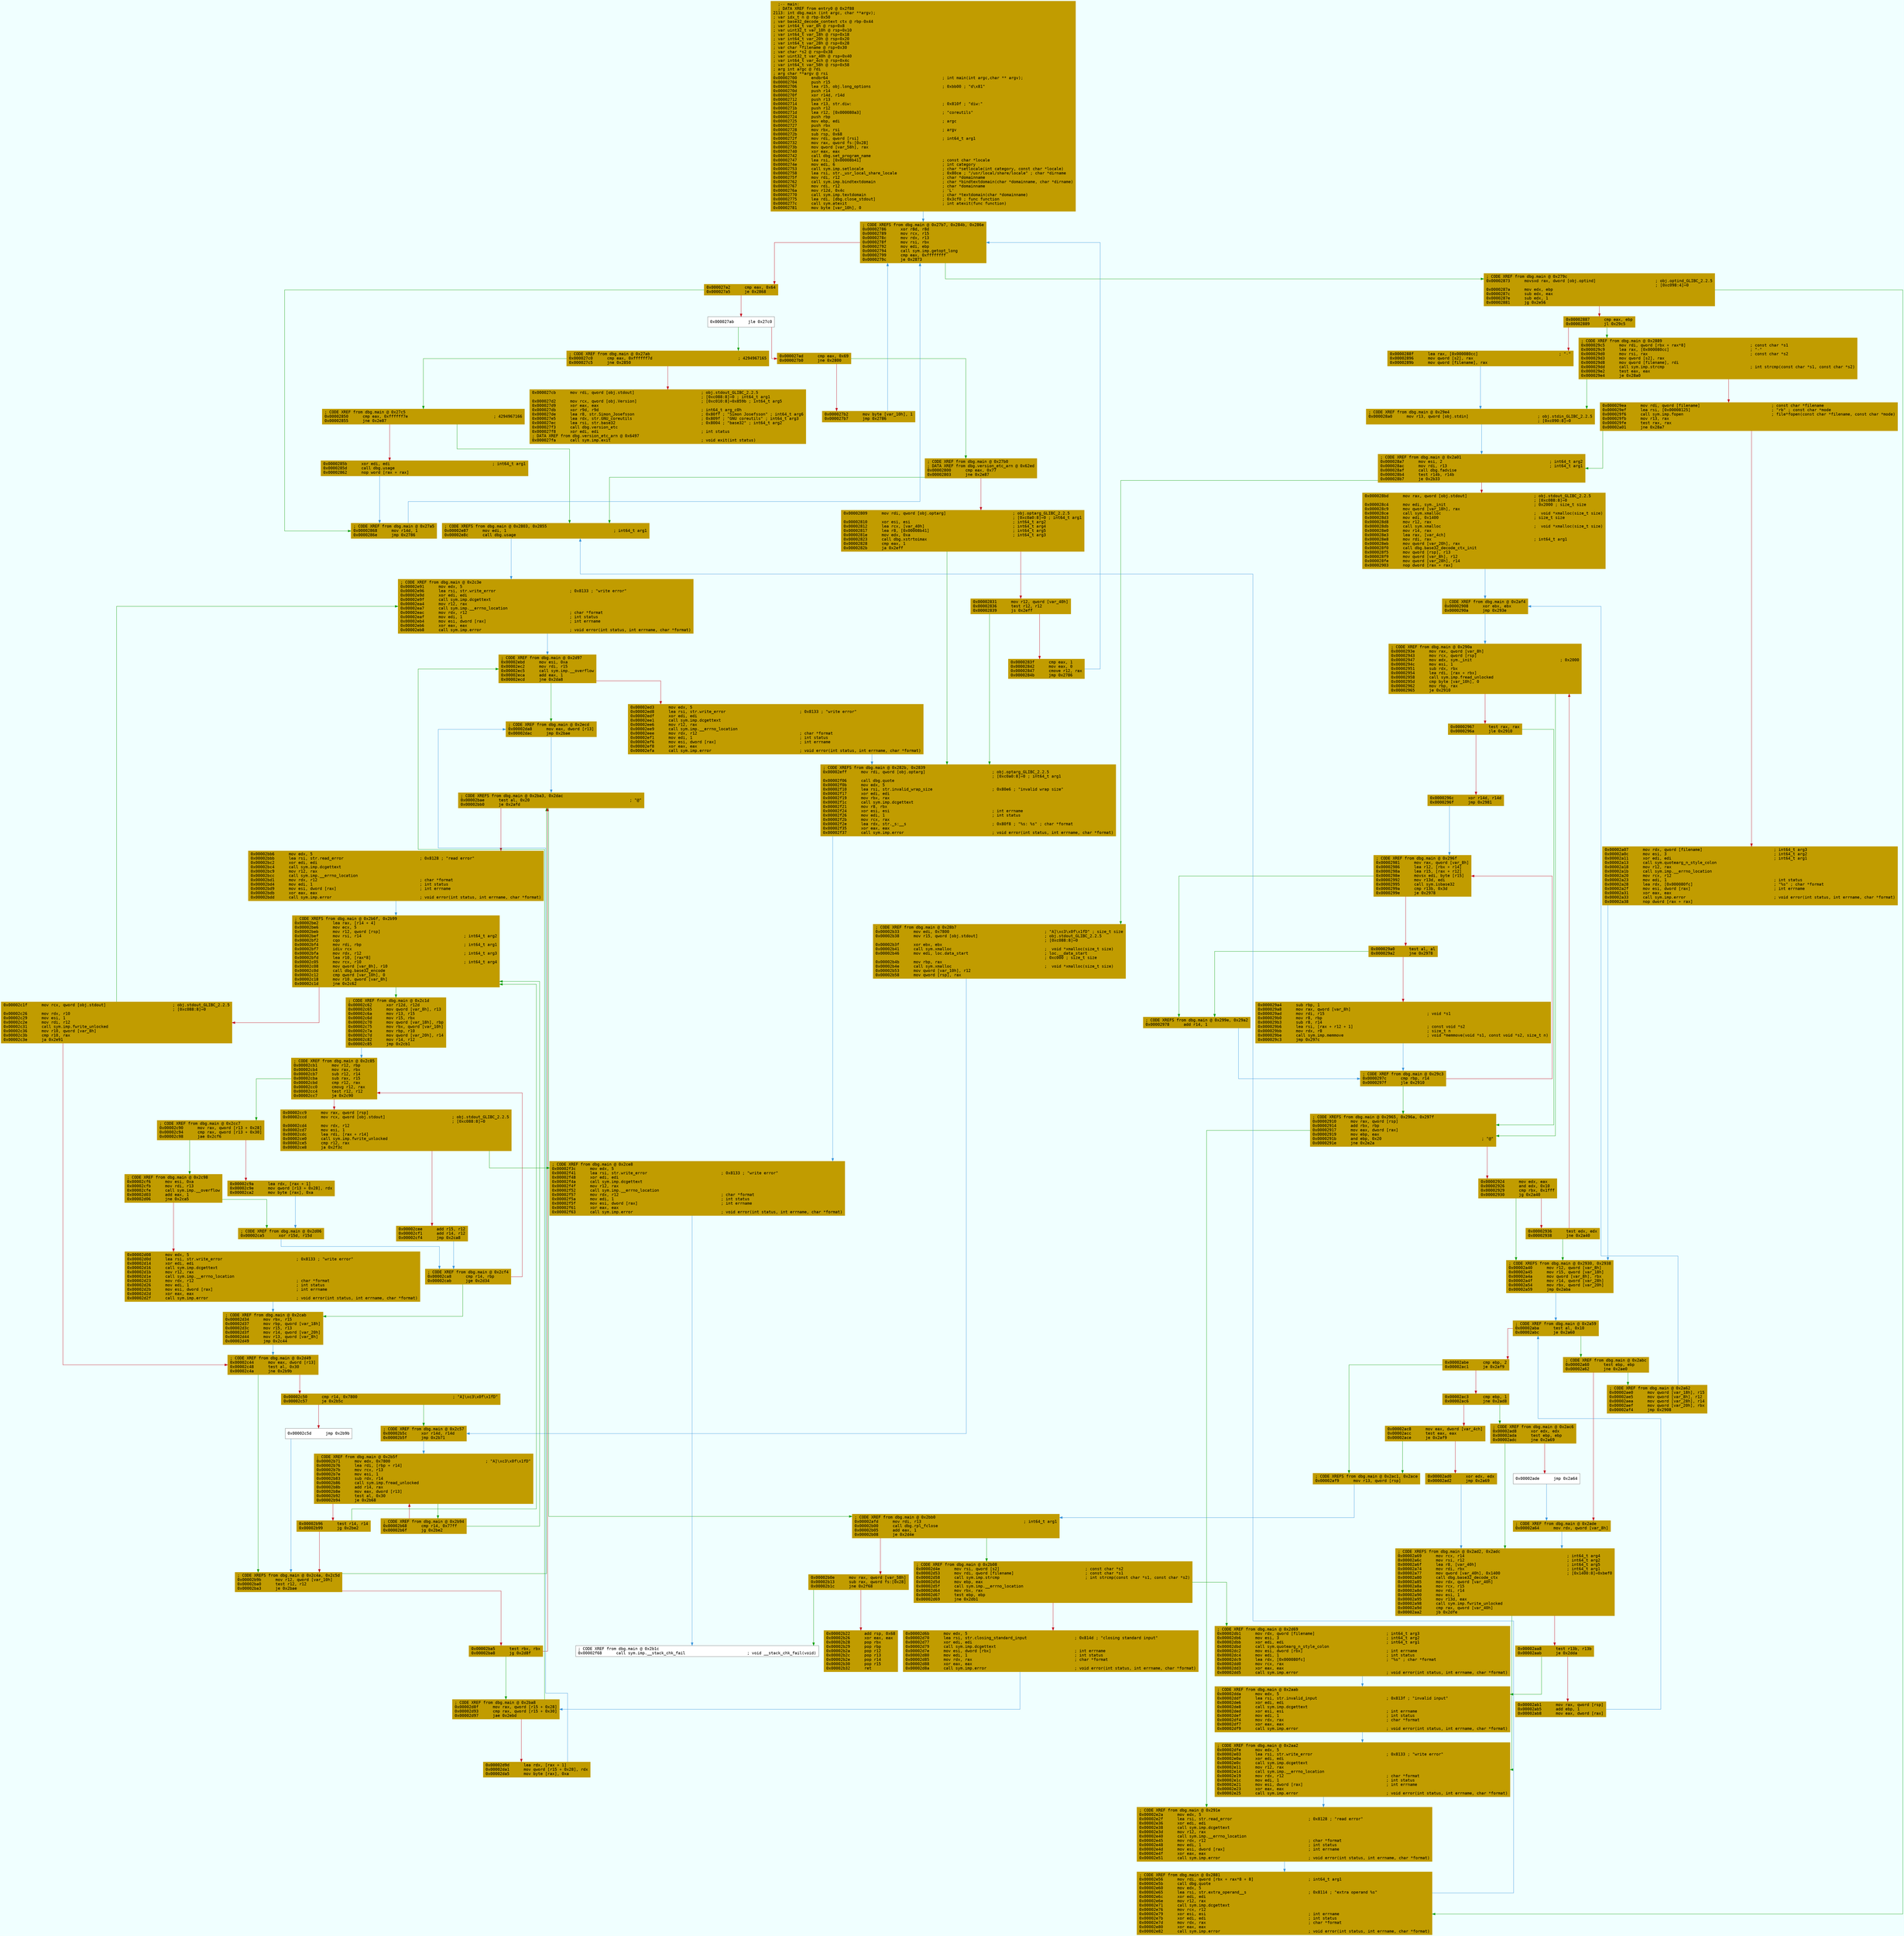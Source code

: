 digraph code {
	graph [bgcolor=azure fontsize=8 fontname="Courier" splines="ortho"];
	node [fillcolor=gray style=filled shape=box];
	edge [arrowhead="normal"];
	"0x00002700" [URL="dbg.main/0x00002700", fillcolor="#c19c00",color="#c19c00", fontname="Courier",label="  ;-- main:\l  ; DATA XREF from entry0 @ 0x2f88\l2113: int dbg.main (int argc, char **argv);\l; var idx_t n @ rbp-0x50\l; var base32_decode_context ctx @ rbp-0x44\l; var int64_t var_8h @ rsp+0x8\l; var uint32_t var_10h @ rsp+0x10\l; var int64_t var_18h @ rsp+0x18\l; var int64_t var_20h @ rsp+0x20\l; var int64_t var_28h @ rsp+0x28\l; var char *filename @ rsp+0x30\l; var char *s2 @ rsp+0x38\l; var uint32_t var_40h @ rsp+0x40\l; var int64_t var_4ch @ rsp+0x4c\l; var int64_t var_58h @ rsp+0x58\l; arg int argc @ rdi\l; arg char **argv @ rsi\l0x00002700      endbr64                                                ; int main(int argc,char ** argv);\l0x00002704      push r15\l0x00002706      lea r15, obj.long_options                              ; 0xbb00 ; \"d\\x81\"\l0x0000270d      push r14\l0x0000270f      xor r14d, r14d\l0x00002712      push r13\l0x00002714      lea r13, str.diw:                                      ; 0x810f ; \"diw:\"\l0x0000271b      push r12\l0x0000271d      lea r12, [0x000080a3]                                  ; \"coreutils\"\l0x00002724      push rbp\l0x00002725      mov ebp, edi                                           ; argc\l0x00002727      push rbx\l0x00002728      mov rbx, rsi                                           ; argv\l0x0000272b      sub rsp, 0x68\l0x0000272f      mov rdi, qword [rsi]                                   ; int64_t arg1\l0x00002732      mov rax, qword fs:[0x28]\l0x0000273b      mov qword [var_58h], rax\l0x00002740      xor eax, eax\l0x00002742      call dbg.set_program_name\l0x00002747      lea rsi, [0x00008b41]                                  ; const char *locale\l0x0000274e      mov edi, 6                                             ; int category\l0x00002753      call sym.imp.setlocale                                 ; char *setlocale(int category, const char *locale)\l0x00002758      lea rsi, str._usr_local_share_locale                   ; 0x80ce ; \"/usr/local/share/locale\" ; char *dirname\l0x0000275f      mov rdi, r12                                           ; char *domainname\l0x00002762      call sym.imp.bindtextdomain                            ; char *bindtextdomain(char *domainname, char *dirname)\l0x00002767      mov rdi, r12                                           ; char *domainname\l0x0000276a      mov r12d, 0x4c                                         ; 'L'\l0x00002770      call sym.imp.textdomain                                ; char *textdomain(char *domainname)\l0x00002775      lea rdi, [dbg.close_stdout]                            ; 0x3cf0 ; func function\l0x0000277c      call sym.atexit                                        ; int atexit(func function)\l0x00002781      mov byte [var_10h], 0\l"]
	"0x00002786" [URL="dbg.main/0x00002786", fillcolor="#c19c00",color="#c19c00", fontname="Courier",label="; CODE XREFS from dbg.main @ 0x27b7, 0x284b, 0x286e\l0x00002786      xor r8d, r8d\l0x00002789      mov rcx, r15\l0x0000278c      mov rdx, r13\l0x0000278f      mov rsi, rbx\l0x00002792      mov edi, ebp\l0x00002794      call sym.imp.getopt_long\l0x00002799      cmp eax, 0xffffffff\l0x0000279c      je 0x2873\l"]
	"0x000027a2" [URL="dbg.main/0x000027a2", fillcolor="#c19c00",color="#c19c00", fontname="Courier",label="0x000027a2      cmp eax, 0x64\l0x000027a5      je 0x2868\l"]
	"0x000027ab" [URL="dbg.main/0x000027ab", fillcolor="white",color="#767676", fontname="Courier",label="0x000027ab      jle 0x27c0\l"]
	"0x000027ad" [URL="dbg.main/0x000027ad", fillcolor="#c19c00",color="#c19c00", fontname="Courier",label="0x000027ad      cmp eax, 0x69\l0x000027b0      jne 0x2800\l"]
	"0x000027b2" [URL="dbg.main/0x000027b2", fillcolor="#c19c00",color="#c19c00", fontname="Courier",label="0x000027b2      mov byte [var_10h], 1\l0x000027b7      jmp 0x2786\l"]
	"0x000027c0" [URL="dbg.main/0x000027c0", fillcolor="#c19c00",color="#c19c00", fontname="Courier",label="; CODE XREF from dbg.main @ 0x27ab\l0x000027c0      cmp eax, 0xffffff7d                                    ; 4294967165\l0x000027c5      jne 0x2850\l"]
	"0x000027cb" [URL="dbg.main/0x000027cb", fillcolor="#c19c00",color="#c19c00", fontname="Courier",label="0x000027cb      mov rdi, qword [obj.stdout]                            ; obj.stdout_GLIBC_2.2.5\l                                                                       ; [0xc088:8]=0 ; int64_t arg1\l0x000027d2      mov rcx, qword [obj.Version]                           ; [0xc010:8]=0x859b ; int64_t arg5\l0x000027d9      xor eax, eax\l0x000027db      xor r9d, r9d                                           ; int64_t arg_c0h\l0x000027de      lea r8, str.Simon_Josefsson                            ; 0x80ff ; \"Simon Josefsson\" ; int64_t arg6\l0x000027e5      lea rdx, str.GNU_coreutils                             ; 0x809f ; \"GNU coreutils\" ; int64_t arg3\l0x000027ec      lea rsi, str.base32                                    ; 0x8004 ; \"base32\" ; int64_t arg2\l0x000027f3      call dbg.version_etc\l0x000027f8      xor edi, edi                                           ; int status\l; DATA XREF from dbg.version_etc_arn @ 0x6497\l0x000027fa      call sym.imp.exit                                      ; void exit(int status)\l"]
	"0x00002800" [URL="dbg.main/0x00002800", fillcolor="#c19c00",color="#c19c00", fontname="Courier",label="; CODE XREF from dbg.main @ 0x27b0\l; DATA XREF from dbg.version_etc_arn @ 0x62ed\l0x00002800      cmp eax, 0x77\l0x00002803      jne 0x2e87\l"]
	"0x00002809" [URL="dbg.main/0x00002809", fillcolor="#c19c00",color="#c19c00", fontname="Courier",label="0x00002809      mov rdi, qword [obj.optarg]                            ; obj.optarg_GLIBC_2.2.5\l                                                                       ; [0xc0a0:8]=0 ; int64_t arg1\l0x00002810      xor esi, esi                                           ; int64_t arg2\l0x00002812      lea rcx, [var_40h]                                     ; int64_t arg4\l0x00002817      lea r8, [0x00008b41]                                   ; int64_t arg5\l0x0000281e      mov edx, 0xa                                           ; int64_t arg3\l0x00002823      call dbg.xstrtoimax\l0x00002828      cmp eax, 1\l0x0000282b      ja 0x2eff\l"]
	"0x00002831" [URL="dbg.main/0x00002831", fillcolor="#c19c00",color="#c19c00", fontname="Courier",label="0x00002831      mov r12, qword [var_40h]\l0x00002836      test r12, r12\l0x00002839      js 0x2eff\l"]
	"0x0000283f" [URL="dbg.main/0x0000283f", fillcolor="#c19c00",color="#c19c00", fontname="Courier",label="0x0000283f      cmp eax, 1\l0x00002842      mov eax, 0\l0x00002847      cmove r12, rax\l0x0000284b      jmp 0x2786\l"]
	"0x00002850" [URL="dbg.main/0x00002850", fillcolor="#c19c00",color="#c19c00", fontname="Courier",label="; CODE XREF from dbg.main @ 0x27c5\l0x00002850      cmp eax, 0xffffff7e                                    ; 4294967166\l0x00002855      jne 0x2e87\l"]
	"0x0000285b" [URL="dbg.main/0x0000285b", fillcolor="#c19c00",color="#c19c00", fontname="Courier",label="0x0000285b      xor edi, edi                                           ; int64_t arg1\l0x0000285d      call dbg.usage\l0x00002862      nop word [rax + rax]\l"]
	"0x00002868" [URL="dbg.main/0x00002868", fillcolor="#c19c00",color="#c19c00", fontname="Courier",label="; CODE XREF from dbg.main @ 0x27a5\l0x00002868      mov r14d, 1\l0x0000286e      jmp 0x2786\l"]
	"0x00002873" [URL="dbg.main/0x00002873", fillcolor="#c19c00",color="#c19c00", fontname="Courier",label="; CODE XREF from dbg.main @ 0x279c\l0x00002873      movsxd rax, dword [obj.optind]                         ; obj.optind_GLIBC_2.2.5\l                                                                       ; [0xc098:4]=0\l0x0000287a      mov edx, ebp\l0x0000287c      sub edx, eax\l0x0000287e      sub edx, 1\l0x00002881      jg 0x2e56\l"]
	"0x00002887" [URL="dbg.main/0x00002887", fillcolor="#c19c00",color="#c19c00", fontname="Courier",label="0x00002887      cmp eax, ebp\l0x00002889      jl 0x29c5\l"]
	"0x0000288f" [URL="dbg.main/0x0000288f", fillcolor="#c19c00",color="#c19c00", fontname="Courier",label="0x0000288f      lea rax, [0x000080cc]                                  ; \"-\"\l0x00002896      mov qword [s2], rax\l0x0000289b      mov qword [filename], rax\l"]
	"0x000028a0" [URL="dbg.main/0x000028a0", fillcolor="#c19c00",color="#c19c00", fontname="Courier",label="; CODE XREF from dbg.main @ 0x29e4\l0x000028a0      mov r13, qword [obj.stdin]                             ; obj.stdin_GLIBC_2.2.5\l                                                                       ; [0xc090:8]=0\l"]
	"0x000028a7" [URL="dbg.main/0x000028a7", fillcolor="#c19c00",color="#c19c00", fontname="Courier",label="; CODE XREF from dbg.main @ 0x2a01\l0x000028a7      mov esi, 2                                             ; int64_t arg2\l0x000028ac      mov rdi, r13                                           ; int64_t arg1\l0x000028af      call dbg.fadvise\l0x000028b4      test r14b, r14b\l0x000028b7      je 0x2b33\l"]
	"0x000028bd" [URL="dbg.main/0x000028bd", fillcolor="#c19c00",color="#c19c00", fontname="Courier",label="0x000028bd      mov rax, qword [obj.stdout]                            ; obj.stdout_GLIBC_2.2.5\l                                                                       ; [0xc088:8]=0\l0x000028c4      mov edi, sym._init                                     ; 0x2000 ; size_t size\l0x000028c9      mov qword [var_18h], rax\l0x000028ce      call sym.xmalloc                                       ;  void *xmalloc(size_t size)\l0x000028d3      mov edi, 0x1400                                        ; size_t size\l0x000028d8      mov r12, rax\l0x000028db      call sym.xmalloc                                       ;  void *xmalloc(size_t size)\l0x000028e0      mov r14, rax\l0x000028e3      lea rax, [var_4ch]\l0x000028e8      mov rdi, rax                                           ; int64_t arg1\l0x000028eb      mov qword [var_20h], rax\l0x000028f0      call dbg.base32_decode_ctx_init\l0x000028f5      mov qword [rsp], r13\l0x000028f9      mov qword [var_8h], r12\l0x000028fe      mov qword [var_28h], r14\l0x00002903      nop dword [rax + rax]\l"]
	"0x00002908" [URL="dbg.main/0x00002908", fillcolor="#c19c00",color="#c19c00", fontname="Courier",label="; CODE XREF from dbg.main @ 0x2af4\l0x00002908      xor ebx, ebx\l0x0000290a      jmp 0x293e\l"]
	"0x00002910" [URL="dbg.main/0x00002910", fillcolor="#c19c00",color="#c19c00", fontname="Courier",label="; CODE XREFS from dbg.main @ 0x2965, 0x296a, 0x297f\l0x00002910      mov rax, qword [rsp]\l0x00002914      add rbx, rbp\l0x00002917      mov eax, dword [rax]\l0x00002919      mov ebp, eax\l0x0000291b      and ebp, 0x20                                          ; \"@\"\l0x0000291e      jne 0x2e2a\l"]
	"0x00002924" [URL="dbg.main/0x00002924", fillcolor="#c19c00",color="#c19c00", fontname="Courier",label="0x00002924      mov edx, eax\l0x00002926      and edx, 0x10\l0x00002929      cmp rbx, 0x1fff\l0x00002930      jg 0x2a40\l"]
	"0x00002936" [URL="dbg.main/0x00002936", fillcolor="#c19c00",color="#c19c00", fontname="Courier",label="0x00002936      test edx, edx\l0x00002938      jne 0x2a40\l"]
	"0x0000293e" [URL="dbg.main/0x0000293e", fillcolor="#c19c00",color="#c19c00", fontname="Courier",label="; CODE XREF from dbg.main @ 0x290a\l0x0000293e      mov rax, qword [var_8h]\l0x00002943      mov rcx, qword [rsp]\l0x00002947      mov edx, sym._init                                     ; 0x2000\l0x0000294c      mov esi, 1\l0x00002951      sub rdx, rbx\l0x00002954      lea rdi, [rax + rbx]\l0x00002958      call sym.imp.fread_unlocked\l0x0000295d      cmp byte [var_10h], 0\l0x00002962      mov rbp, rax\l0x00002965      je 0x2910\l"]
	"0x00002967" [URL="dbg.main/0x00002967", fillcolor="#c19c00",color="#c19c00", fontname="Courier",label="0x00002967      test rax, rax\l0x0000296a      jle 0x2910\l"]
	"0x0000296c" [URL="dbg.main/0x0000296c", fillcolor="#c19c00",color="#c19c00", fontname="Courier",label="0x0000296c      xor r14d, r14d\l0x0000296f      jmp 0x2981\l"]
	"0x00002978" [URL="dbg.main/0x00002978", fillcolor="#c19c00",color="#c19c00", fontname="Courier",label="; CODE XREFS from dbg.main @ 0x299e, 0x29a2\l0x00002978      add r14, 1\l"]
	"0x0000297c" [URL="dbg.main/0x0000297c", fillcolor="#c19c00",color="#c19c00", fontname="Courier",label="; CODE XREF from dbg.main @ 0x29c3\l0x0000297c      cmp rbp, r14\l0x0000297f      jle 0x2910\l"]
	"0x00002981" [URL="dbg.main/0x00002981", fillcolor="#c19c00",color="#c19c00", fontname="Courier",label="; CODE XREF from dbg.main @ 0x296f\l0x00002981      mov rax, qword [var_8h]\l0x00002986      lea r12, [rbx + r14]\l0x0000298a      lea r15, [rax + r12]\l0x0000298e      movsx edi, byte [r15]\l0x00002992      mov r13d, edi\l0x00002995      call sym.isbase32\l0x0000299a      cmp r13b, 0x3d\l0x0000299e      je 0x2978\l"]
	"0x000029a0" [URL="dbg.main/0x000029a0", fillcolor="#c19c00",color="#c19c00", fontname="Courier",label="0x000029a0      test al, al\l0x000029a2      jne 0x2978\l"]
	"0x000029a4" [URL="dbg.main/0x000029a4", fillcolor="#c19c00",color="#c19c00", fontname="Courier",label="0x000029a4      sub rbp, 1\l0x000029a8      mov rax, qword [var_8h]\l0x000029ad      mov rdi, r15                                           ; void *s1\l0x000029b0      mov r8, rbp\l0x000029b3      sub r8, r14\l0x000029b6      lea rsi, [rax + r12 + 1]                               ; const void *s2\l0x000029bb      mov rdx, r8                                            ; size_t n\l0x000029be      call sym.imp.memmove                                   ; void *memmove(void *s1, const void *s2, size_t n)\l0x000029c3      jmp 0x297c\l"]
	"0x000029c5" [URL="dbg.main/0x000029c5", fillcolor="#c19c00",color="#c19c00", fontname="Courier",label="; CODE XREF from dbg.main @ 0x2889\l0x000029c5      mov rdi, qword [rbx + rax*8]                           ; const char *s1\l0x000029c9      lea rax, [0x000080cc]                                  ; \"-\"\l0x000029d0      mov rsi, rax                                           ; const char *s2\l0x000029d3      mov qword [s2], rax\l0x000029d8      mov qword [filename], rdi\l0x000029dd      call sym.imp.strcmp                                    ; int strcmp(const char *s1, const char *s2)\l0x000029e2      test eax, eax\l0x000029e4      je 0x28a0\l"]
	"0x000029ea" [URL="dbg.main/0x000029ea", fillcolor="#c19c00",color="#c19c00", fontname="Courier",label="0x000029ea      mov rdi, qword [filename]                              ; const char *filename\l0x000029ef      lea rsi, [0x00008125]                                  ; \"rb\" ; const char *mode\l0x000029f6      call sym.imp.fopen                                     ; file*fopen(const char *filename, const char *mode)\l0x000029fb      mov r13, rax\l0x000029fe      test rax, rax\l0x00002a01      jne 0x28a7\l"]
	"0x00002a07" [URL="dbg.main/0x00002a07", fillcolor="#c19c00",color="#c19c00", fontname="Courier",label="0x00002a07      mov rdx, qword [filename]                              ; int64_t arg3\l0x00002a0c      mov esi, 3                                             ; int64_t arg2\l0x00002a11      xor edi, edi                                           ; int64_t arg1\l0x00002a13      call sym.quotearg_n_style_colon\l0x00002a18      mov r12, rax\l0x00002a1b      call sym.imp.__errno_location\l0x00002a20      mov rcx, r12\l0x00002a23      mov edi, 1                                             ; int status\l0x00002a28      lea rdx, [0x000080fc]                                  ; \"%s\" ; char *format\l0x00002a2f      mov esi, dword [rax]                                   ; int errname\l0x00002a31      xor eax, eax\l0x00002a33      call sym.imp.error                                     ; void error(int status, int errname, char *format)\l0x00002a38      nop dword [rax + rax]\l"]
	"0x00002a40" [URL="dbg.main/0x00002a40", fillcolor="#c19c00",color="#c19c00", fontname="Courier",label="; CODE XREFS from dbg.main @ 0x2930, 0x2938\l0x00002a40      mov r12, qword [var_8h]\l0x00002a45      mov r15, qword [var_18h]\l0x00002a4a      mov qword [var_8h], rbx\l0x00002a4f      mov r14, qword [var_28h]\l0x00002a54      mov rbx, qword [var_20h]\l0x00002a59      jmp 0x2aba\l"]
	"0x00002a60" [URL="dbg.main/0x00002a60", fillcolor="#c19c00",color="#c19c00", fontname="Courier",label="; CODE XREF from dbg.main @ 0x2abc\l0x00002a60      test ebp, ebp\l0x00002a62      jne 0x2ae0\l"]
	"0x00002a64" [URL="dbg.main/0x00002a64", fillcolor="#c19c00",color="#c19c00", fontname="Courier",label="; CODE XREF from dbg.main @ 0x2ade\l0x00002a64      mov rdx, qword [var_8h]\l"]
	"0x00002a69" [URL="dbg.main/0x00002a69", fillcolor="#c19c00",color="#c19c00", fontname="Courier",label="; CODE XREFS from dbg.main @ 0x2ad2, 0x2adc\l0x00002a69      mov rcx, r14                                           ; int64_t arg4\l0x00002a6c      mov rsi, r12                                           ; int64_t arg2\l0x00002a6f      lea r8, [var_40h]                                      ; int64_t arg5\l0x00002a74      mov rdi, rbx                                           ; int64_t arg1\l0x00002a77      mov qword [var_40h], 0x1400                            ; [0x1400:8]=0xbef0\l0x00002a80      call dbg.base32_decode_ctx\l0x00002a85      mov rdx, qword [var_40h]\l0x00002a8a      mov rcx, r15\l0x00002a8d      mov rdi, r14\l0x00002a90      mov esi, 1\l0x00002a95      mov r13d, eax\l0x00002a98      call sym.imp.fwrite_unlocked\l0x00002a9d      cmp rax, qword [var_40h]\l0x00002aa2      jb 0x2dfe\l"]
	"0x00002aa8" [URL="dbg.main/0x00002aa8", fillcolor="#c19c00",color="#c19c00", fontname="Courier",label="0x00002aa8      test r13b, r13b\l0x00002aab      je 0x2dda\l"]
	"0x00002ab1" [URL="dbg.main/0x00002ab1", fillcolor="#c19c00",color="#c19c00", fontname="Courier",label="0x00002ab1      mov rax, qword [rsp]\l0x00002ab5      add ebp, 1\l0x00002ab8      mov eax, dword [rax]\l"]
	"0x00002aba" [URL="dbg.main/0x00002aba", fillcolor="#c19c00",color="#c19c00", fontname="Courier",label="; CODE XREF from dbg.main @ 0x2a59\l0x00002aba      test al, 0x10\l0x00002abc      je 0x2a60\l"]
	"0x00002abe" [URL="dbg.main/0x00002abe", fillcolor="#c19c00",color="#c19c00", fontname="Courier",label="0x00002abe      cmp ebp, 2\l0x00002ac1      je 0x2af9\l"]
	"0x00002ac3" [URL="dbg.main/0x00002ac3", fillcolor="#c19c00",color="#c19c00", fontname="Courier",label="0x00002ac3      cmp ebp, 1\l0x00002ac6      jne 0x2ad8\l"]
	"0x00002ac8" [URL="dbg.main/0x00002ac8", fillcolor="#c19c00",color="#c19c00", fontname="Courier",label="0x00002ac8      mov eax, dword [var_4ch]\l0x00002acc      test eax, eax\l0x00002ace      je 0x2af9\l"]
	"0x00002ad0" [URL="dbg.main/0x00002ad0", fillcolor="#c19c00",color="#c19c00", fontname="Courier",label="0x00002ad0      xor edx, edx\l0x00002ad2      jmp 0x2a69\l"]
	"0x00002ad8" [URL="dbg.main/0x00002ad8", fillcolor="#c19c00",color="#c19c00", fontname="Courier",label="; CODE XREF from dbg.main @ 0x2ac6\l0x00002ad8      xor edx, edx\l0x00002ada      test ebp, ebp\l0x00002adc      jne 0x2a69\l"]
	"0x00002ade" [URL="dbg.main/0x00002ade", fillcolor="white",color="#767676", fontname="Courier",label="0x00002ade      jmp 0x2a64\l"]
	"0x00002ae0" [URL="dbg.main/0x00002ae0", fillcolor="#c19c00",color="#c19c00", fontname="Courier",label="; CODE XREF from dbg.main @ 0x2a62\l0x00002ae0      mov qword [var_18h], r15\l0x00002ae5      mov qword [var_8h], r12\l0x00002aea      mov qword [var_28h], r14\l0x00002aef      mov qword [var_20h], rbx\l0x00002af4      jmp 0x2908\l"]
	"0x00002af9" [URL="dbg.main/0x00002af9", fillcolor="#c19c00",color="#c19c00", fontname="Courier",label="; CODE XREFS from dbg.main @ 0x2ac1, 0x2ace\l0x00002af9      mov r13, qword [rsp]\l"]
	"0x00002afd" [URL="dbg.main/0x00002afd", fillcolor="#c19c00",color="#c19c00", fontname="Courier",label="; CODE XREF from dbg.main @ 0x2bb0\l0x00002afd      mov rdi, r13                                           ; int64_t arg1\l0x00002b00      call dbg.rpl_fclose\l0x00002b05      add eax, 1\l0x00002b08      je 0x2d4e\l"]
	"0x00002b0e" [URL="dbg.main/0x00002b0e", fillcolor="#c19c00",color="#c19c00", fontname="Courier",label="0x00002b0e      mov rax, qword [var_58h]\l0x00002b13      sub rax, qword fs:[0x28]\l0x00002b1c      jne 0x2f68\l"]
	"0x00002b22" [URL="dbg.main/0x00002b22", fillcolor="#c19c00",color="#c19c00", fontname="Courier",label="0x00002b22      add rsp, 0x68\l0x00002b26      xor eax, eax\l0x00002b28      pop rbx\l0x00002b29      pop rbp\l0x00002b2a      pop r12\l0x00002b2c      pop r13\l0x00002b2e      pop r14\l0x00002b30      pop r15\l0x00002b32      ret\l"]
	"0x00002b33" [URL="dbg.main/0x00002b33", fillcolor="#c19c00",color="#c19c00", fontname="Courier",label="; CODE XREF from dbg.main @ 0x28b7\l0x00002b33      mov edi, 0x7800                                        ; \"A]\\xc3\\x0f\\x1fD\" ; size_t size\l0x00002b38      mov r15, qword [obj.stdout]                            ; obj.stdout_GLIBC_2.2.5\l                                                                       ; [0xc088:8]=0\l0x00002b3f      xor ebx, ebx\l0x00002b41      call sym.xmalloc                                       ;  void *xmalloc(size_t size)\l0x00002b46      mov edi, loc.data_start                                ; loc.__data_start\l                                                                       ; 0xc000 ; size_t size\l0x00002b4b      mov rbp, rax\l0x00002b4e      call sym.xmalloc                                       ;  void *xmalloc(size_t size)\l0x00002b53      mov qword [var_10h], r12\l0x00002b58      mov qword [rsp], rax\l"]
	"0x00002b5c" [URL="dbg.main/0x00002b5c", fillcolor="#c19c00",color="#c19c00", fontname="Courier",label="; CODE XREF from dbg.main @ 0x2c57\l0x00002b5c      xor r14d, r14d\l0x00002b5f      jmp 0x2b71\l"]
	"0x00002b68" [URL="dbg.main/0x00002b68", fillcolor="#c19c00",color="#c19c00", fontname="Courier",label="; CODE XREF from dbg.main @ 0x2b94\l0x00002b68      cmp r14, 0x77ff\l0x00002b6f      jg 0x2be2\l"]
	"0x00002b71" [URL="dbg.main/0x00002b71", fillcolor="#c19c00",color="#c19c00", fontname="Courier",label="; CODE XREF from dbg.main @ 0x2b5f\l0x00002b71      mov edx, 0x7800                                        ; \"A]\\xc3\\x0f\\x1fD\"\l0x00002b76      lea rdi, [rbp + r14]\l0x00002b7b      mov rcx, r13\l0x00002b7e      mov esi, 1\l0x00002b83      sub rdx, r14\l0x00002b86      call sym.imp.fread_unlocked\l0x00002b8b      add r14, rax\l0x00002b8e      mov eax, dword [r13]\l0x00002b92      test al, 0x30\l0x00002b94      je 0x2b68\l"]
	"0x00002b96" [URL="dbg.main/0x00002b96", fillcolor="#c19c00",color="#c19c00", fontname="Courier",label="0x00002b96      test r14, r14\l0x00002b99      jg 0x2be2\l"]
	"0x00002b9b" [URL="dbg.main/0x00002b9b", fillcolor="#c19c00",color="#c19c00", fontname="Courier",label="; CODE XREFS from dbg.main @ 0x2c4a, 0x2c5d\l0x00002b9b      mov r12, qword [var_10h]\l0x00002ba0      test r12, r12\l0x00002ba3      je 0x2bae\l"]
	"0x00002ba5" [URL="dbg.main/0x00002ba5", fillcolor="#c19c00",color="#c19c00", fontname="Courier",label="0x00002ba5      test rbx, rbx\l0x00002ba8      jg 0x2d8f\l"]
	"0x00002bae" [URL="dbg.main/0x00002bae", fillcolor="#c19c00",color="#c19c00", fontname="Courier",label="; CODE XREFS from dbg.main @ 0x2ba3, 0x2dac\l0x00002bae      test al, 0x20                                          ; \"@\"\l0x00002bb0      je 0x2afd\l"]
	"0x00002bb6" [URL="dbg.main/0x00002bb6", fillcolor="#c19c00",color="#c19c00", fontname="Courier",label="0x00002bb6      mov edx, 5\l0x00002bbb      lea rsi, str.read_error                                ; 0x8128 ; \"read error\"\l0x00002bc2      xor edi, edi\l0x00002bc4      call sym.imp.dcgettext\l0x00002bc9      mov r12, rax\l0x00002bcc      call sym.imp.__errno_location\l0x00002bd1      mov rdx, r12                                           ; char *format\l0x00002bd4      mov edi, 1                                             ; int status\l0x00002bd9      mov esi, dword [rax]                                   ; int errname\l0x00002bdb      xor eax, eax\l0x00002bdd      call sym.imp.error                                     ; void error(int status, int errname, char *format)\l"]
	"0x00002be2" [URL="dbg.main/0x00002be2", fillcolor="#c19c00",color="#c19c00", fontname="Courier",label="; CODE XREFS from dbg.main @ 0x2b6f, 0x2b99\l0x00002be2      lea rax, [r14 + 4]\l0x00002be6      mov ecx, 5\l0x00002beb      mov r12, qword [rsp]\l0x00002bef      mov rsi, r14                                           ; int64_t arg2\l0x00002bf2      cqo\l0x00002bf4      mov rdi, rbp                                           ; int64_t arg1\l0x00002bf7      idiv rcx\l0x00002bfa      mov rdx, r12                                           ; int64_t arg3\l0x00002bfd      lea r10, [rax*8]\l0x00002c05      mov rcx, r10                                           ; int64_t arg4\l0x00002c08      mov qword [var_8h], r10\l0x00002c0d      call dbg.base32_encode\l0x00002c12      cmp qword [var_10h], 0\l0x00002c18      mov r10, qword [var_8h]\l0x00002c1d      jne 0x2c62\l"]
	"0x00002c1f" [URL="dbg.main/0x00002c1f", fillcolor="#c19c00",color="#c19c00", fontname="Courier",label="0x00002c1f      mov rcx, qword [obj.stdout]                            ; obj.stdout_GLIBC_2.2.5\l                                                                       ; [0xc088:8]=0\l0x00002c26      mov rdx, r10\l0x00002c29      mov esi, 1\l0x00002c2e      mov rdi, r12\l0x00002c31      call sym.imp.fwrite_unlocked\l0x00002c36      mov r10, qword [var_8h]\l0x00002c3b      cmp r10, rax\l0x00002c3e      ja 0x2e91\l"]
	"0x00002c44" [URL="dbg.main/0x00002c44", fillcolor="#c19c00",color="#c19c00", fontname="Courier",label="; CODE XREF from dbg.main @ 0x2d49\l0x00002c44      mov eax, dword [r13]\l0x00002c48      test al, 0x30\l0x00002c4a      jne 0x2b9b\l"]
	"0x00002c50" [URL="dbg.main/0x00002c50", fillcolor="#c19c00",color="#c19c00", fontname="Courier",label="0x00002c50      cmp r14, 0x7800                                        ; \"A]\\xc3\\x0f\\x1fD\"\l0x00002c57      je 0x2b5c\l"]
	"0x00002c5d" [URL="dbg.main/0x00002c5d", fillcolor="white",color="#767676", fontname="Courier",label="0x00002c5d      jmp 0x2b9b\l"]
	"0x00002c62" [URL="dbg.main/0x00002c62", fillcolor="#c19c00",color="#c19c00", fontname="Courier",label="; CODE XREF from dbg.main @ 0x2c1d\l0x00002c62      xor r12d, r12d\l0x00002c65      mov qword [var_8h], r13\l0x00002c6a      mov r13, r15\l0x00002c6d      mov r15, rbx\l0x00002c70      mov qword [var_18h], rbp\l0x00002c75      mov rbx, qword [var_10h]\l0x00002c7a      mov rbp, r10\l0x00002c7d      mov qword [var_20h], r14\l0x00002c82      mov r14, r12\l0x00002c85      jmp 0x2cb1\l"]
	"0x00002c90" [URL="dbg.main/0x00002c90", fillcolor="#c19c00",color="#c19c00", fontname="Courier",label="; CODE XREF from dbg.main @ 0x2cc7\l0x00002c90      mov rax, qword [r13 + 0x28]\l0x00002c94      cmp rax, qword [r13 + 0x30]\l0x00002c98      jae 0x2cf6\l"]
	"0x00002c9a" [URL="dbg.main/0x00002c9a", fillcolor="#c19c00",color="#c19c00", fontname="Courier",label="0x00002c9a      lea rdx, [rax + 1]\l0x00002c9e      mov qword [r13 + 0x28], rdx\l0x00002ca2      mov byte [rax], 0xa\l"]
	"0x00002ca5" [URL="dbg.main/0x00002ca5", fillcolor="#c19c00",color="#c19c00", fontname="Courier",label="; CODE XREF from dbg.main @ 0x2d06\l0x00002ca5      xor r15d, r15d\l"]
	"0x00002ca8" [URL="dbg.main/0x00002ca8", fillcolor="#c19c00",color="#c19c00", fontname="Courier",label="; CODE XREF from dbg.main @ 0x2cf4\l0x00002ca8      cmp r14, rbp\l0x00002cab      jge 0x2d34\l"]
	"0x00002cb1" [URL="dbg.main/0x00002cb1", fillcolor="#c19c00",color="#c19c00", fontname="Courier",label="; CODE XREF from dbg.main @ 0x2c85\l0x00002cb1      mov r12, rbp\l0x00002cb4      mov rax, rbx\l0x00002cb7      sub r12, r14\l0x00002cba      sub rax, r15\l0x00002cbd      cmp r12, rax\l0x00002cc0      cmovg r12, rax\l0x00002cc4      test r12, r12\l0x00002cc7      je 0x2c90\l"]
	"0x00002cc9" [URL="dbg.main/0x00002cc9", fillcolor="#c19c00",color="#c19c00", fontname="Courier",label="0x00002cc9      mov rax, qword [rsp]\l0x00002ccd      mov rcx, qword [obj.stdout]                            ; obj.stdout_GLIBC_2.2.5\l                                                                       ; [0xc088:8]=0\l0x00002cd4      mov rdx, r12\l0x00002cd7      mov esi, 1\l0x00002cdc      lea rdi, [rax + r14]\l0x00002ce0      call sym.imp.fwrite_unlocked\l0x00002ce5      cmp r12, rax\l0x00002ce8      ja 0x2f3c\l"]
	"0x00002cee" [URL="dbg.main/0x00002cee", fillcolor="#c19c00",color="#c19c00", fontname="Courier",label="0x00002cee      add r15, r12\l0x00002cf1      add r14, r12\l0x00002cf4      jmp 0x2ca8\l"]
	"0x00002cf6" [URL="dbg.main/0x00002cf6", fillcolor="#c19c00",color="#c19c00", fontname="Courier",label="; CODE XREF from dbg.main @ 0x2c98\l0x00002cf6      mov esi, 0xa\l0x00002cfb      mov rdi, r13\l0x00002cfe      call sym.imp.__overflow\l0x00002d03      add eax, 1\l0x00002d06      jne 0x2ca5\l"]
	"0x00002d08" [URL="dbg.main/0x00002d08", fillcolor="#c19c00",color="#c19c00", fontname="Courier",label="0x00002d08      mov edx, 5\l0x00002d0d      lea rsi, str.write_error                               ; 0x8133 ; \"write error\"\l0x00002d14      xor edi, edi\l0x00002d16      call sym.imp.dcgettext\l0x00002d1b      mov r12, rax\l0x00002d1e      call sym.imp.__errno_location\l0x00002d23      mov rdx, r12                                           ; char *format\l0x00002d26      mov edi, 1                                             ; int status\l0x00002d2b      mov esi, dword [rax]                                   ; int errname\l0x00002d2d      xor eax, eax\l0x00002d2f      call sym.imp.error                                     ; void error(int status, int errname, char *format)\l"]
	"0x00002d34" [URL="dbg.main/0x00002d34", fillcolor="#c19c00",color="#c19c00", fontname="Courier",label="; CODE XREF from dbg.main @ 0x2cab\l0x00002d34      mov rbx, r15\l0x00002d37      mov rbp, qword [var_18h]\l0x00002d3c      mov r15, r13\l0x00002d3f      mov r14, qword [var_20h]\l0x00002d44      mov r13, qword [var_8h]\l0x00002d49      jmp 0x2c44\l"]
	"0x00002d4e" [URL="dbg.main/0x00002d4e", fillcolor="#c19c00",color="#c19c00", fontname="Courier",label="; CODE XREF from dbg.main @ 0x2b08\l0x00002d4e      mov rsi, qword [s2]                                    ; const char *s2\l0x00002d53      mov rdi, qword [filename]                              ; const char *s1\l0x00002d58      call sym.imp.strcmp                                    ; int strcmp(const char *s1, const char *s2)\l0x00002d5d      mov ebp, eax\l0x00002d5f      call sym.imp.__errno_location\l0x00002d64      mov rbx, rax\l0x00002d67      test ebp, ebp\l0x00002d69      jne 0x2db1\l"]
	"0x00002d6b" [URL="dbg.main/0x00002d6b", fillcolor="#c19c00",color="#c19c00", fontname="Courier",label="0x00002d6b      mov edx, 5\l0x00002d70      lea rsi, str.closing_standard_input                    ; 0x814d ; \"closing standard input\"\l0x00002d77      xor edi, edi\l0x00002d79      call sym.imp.dcgettext\l0x00002d7e      mov esi, dword [rbx]                                   ; int errname\l0x00002d80      mov edi, 1                                             ; int status\l0x00002d85      mov rdx, rax                                           ; char *format\l0x00002d88      xor eax, eax\l0x00002d8a      call sym.imp.error                                     ; void error(int status, int errname, char *format)\l"]
	"0x00002d8f" [URL="dbg.main/0x00002d8f", fillcolor="#c19c00",color="#c19c00", fontname="Courier",label="; CODE XREF from dbg.main @ 0x2ba8\l0x00002d8f      mov rax, qword [r15 + 0x28]\l0x00002d93      cmp rax, qword [r15 + 0x30]\l0x00002d97      jae 0x2ebd\l"]
	"0x00002d9d" [URL="dbg.main/0x00002d9d", fillcolor="#c19c00",color="#c19c00", fontname="Courier",label="0x00002d9d      lea rdx, [rax + 1]\l0x00002da1      mov qword [r15 + 0x28], rdx\l0x00002da5      mov byte [rax], 0xa\l"]
	"0x00002da8" [URL="dbg.main/0x00002da8", fillcolor="#c19c00",color="#c19c00", fontname="Courier",label="; CODE XREF from dbg.main @ 0x2ecd\l0x00002da8      mov eax, dword [r13]\l0x00002dac      jmp 0x2bae\l"]
	"0x00002db1" [URL="dbg.main/0x00002db1", fillcolor="#c19c00",color="#c19c00", fontname="Courier",label="; CODE XREF from dbg.main @ 0x2d69\l0x00002db1      mov rdx, qword [filename]                              ; int64_t arg3\l0x00002db6      mov esi, 3                                             ; int64_t arg2\l0x00002dbb      xor edi, edi                                           ; int64_t arg1\l0x00002dbd      call sym.quotearg_n_style_colon\l0x00002dc2      mov esi, dword [rbx]                                   ; int errname\l0x00002dc4      mov edi, 1                                             ; int status\l0x00002dc9      lea rdx, [0x000080fc]                                  ; \"%s\" ; char *format\l0x00002dd0      mov rcx, rax\l0x00002dd3      xor eax, eax\l0x00002dd5      call sym.imp.error                                     ; void error(int status, int errname, char *format)\l"]
	"0x00002dda" [URL="dbg.main/0x00002dda", fillcolor="#c19c00",color="#c19c00", fontname="Courier",label="; CODE XREF from dbg.main @ 0x2aab\l0x00002dda      mov edx, 5\l0x00002ddf      lea rsi, str.invalid_input                             ; 0x813f ; \"invalid input\"\l0x00002de6      xor edi, edi\l0x00002de8      call sym.imp.dcgettext\l0x00002ded      xor esi, esi                                           ; int errname\l0x00002def      mov edi, 1                                             ; int status\l0x00002df4      mov rdx, rax                                           ; char *format\l0x00002df7      xor eax, eax\l0x00002df9      call sym.imp.error                                     ; void error(int status, int errname, char *format)\l"]
	"0x00002dfe" [URL="dbg.main/0x00002dfe", fillcolor="#c19c00",color="#c19c00", fontname="Courier",label="; CODE XREF from dbg.main @ 0x2aa2\l0x00002dfe      mov edx, 5\l0x00002e03      lea rsi, str.write_error                               ; 0x8133 ; \"write error\"\l0x00002e0a      xor edi, edi\l0x00002e0c      call sym.imp.dcgettext\l0x00002e11      mov r12, rax\l0x00002e14      call sym.imp.__errno_location\l0x00002e19      mov rdx, r12                                           ; char *format\l0x00002e1c      mov edi, 1                                             ; int status\l0x00002e21      mov esi, dword [rax]                                   ; int errname\l0x00002e23      xor eax, eax\l0x00002e25      call sym.imp.error                                     ; void error(int status, int errname, char *format)\l"]
	"0x00002e2a" [URL="dbg.main/0x00002e2a", fillcolor="#c19c00",color="#c19c00", fontname="Courier",label="; CODE XREF from dbg.main @ 0x291e\l0x00002e2a      mov edx, 5\l0x00002e2f      lea rsi, str.read_error                                ; 0x8128 ; \"read error\"\l0x00002e36      xor edi, edi\l0x00002e38      call sym.imp.dcgettext\l0x00002e3d      mov r12, rax\l0x00002e40      call sym.imp.__errno_location\l0x00002e45      mov rdx, r12                                           ; char *format\l0x00002e48      mov edi, 1                                             ; int status\l0x00002e4d      mov esi, dword [rax]                                   ; int errname\l0x00002e4f      xor eax, eax\l0x00002e51      call sym.imp.error                                     ; void error(int status, int errname, char *format)\l"]
	"0x00002e56" [URL="dbg.main/0x00002e56", fillcolor="#c19c00",color="#c19c00", fontname="Courier",label="; CODE XREF from dbg.main @ 0x2881\l0x00002e56      mov rdi, qword [rbx + rax*8 + 8]                       ; int64_t arg1\l0x00002e5b      call dbg.quote\l0x00002e60      mov edx, 5\l0x00002e65      lea rsi, str.extra_operand__s                          ; 0x8114 ; \"extra operand %s\"\l0x00002e6c      xor edi, edi\l0x00002e6e      mov r12, rax\l0x00002e71      call sym.imp.dcgettext\l0x00002e76      mov rcx, r12\l0x00002e79      xor esi, esi                                           ; int errname\l0x00002e7b      xor edi, edi                                           ; int status\l0x00002e7d      mov rdx, rax                                           ; char *format\l0x00002e80      xor eax, eax\l0x00002e82      call sym.imp.error                                     ; void error(int status, int errname, char *format)\l"]
	"0x00002e87" [URL="dbg.main/0x00002e87", fillcolor="#c19c00",color="#c19c00", fontname="Courier",label="; CODE XREFS from dbg.main @ 0x2803, 0x2855\l0x00002e87      mov edi, 1                                             ; int64_t arg1\l0x00002e8c      call dbg.usage\l"]
	"0x00002e91" [URL="dbg.main/0x00002e91", fillcolor="#c19c00",color="#c19c00", fontname="Courier",label="; CODE XREF from dbg.main @ 0x2c3e\l0x00002e91      mov edx, 5\l0x00002e96      lea rsi, str.write_error                               ; 0x8133 ; \"write error\"\l0x00002e9d      xor edi, edi\l0x00002e9f      call sym.imp.dcgettext\l0x00002ea4      mov r12, rax\l0x00002ea7      call sym.imp.__errno_location\l0x00002eac      mov rdx, r12                                           ; char *format\l0x00002eaf      mov edi, 1                                             ; int status\l0x00002eb4      mov esi, dword [rax]                                   ; int errname\l0x00002eb6      xor eax, eax\l0x00002eb8      call sym.imp.error                                     ; void error(int status, int errname, char *format)\l"]
	"0x00002ebd" [URL="dbg.main/0x00002ebd", fillcolor="#c19c00",color="#c19c00", fontname="Courier",label="; CODE XREF from dbg.main @ 0x2d97\l0x00002ebd      mov esi, 0xa\l0x00002ec2      mov rdi, r15\l0x00002ec5      call sym.imp.__overflow\l0x00002eca      add eax, 1\l0x00002ecd      jne 0x2da8\l"]
	"0x00002ed3" [URL="dbg.main/0x00002ed3", fillcolor="#c19c00",color="#c19c00", fontname="Courier",label="0x00002ed3      mov edx, 5\l0x00002ed8      lea rsi, str.write_error                               ; 0x8133 ; \"write error\"\l0x00002edf      xor edi, edi\l0x00002ee1      call sym.imp.dcgettext\l0x00002ee6      mov r12, rax\l0x00002ee9      call sym.imp.__errno_location\l0x00002eee      mov rdx, r12                                           ; char *format\l0x00002ef1      mov edi, 1                                             ; int status\l0x00002ef6      mov esi, dword [rax]                                   ; int errname\l0x00002ef8      xor eax, eax\l0x00002efa      call sym.imp.error                                     ; void error(int status, int errname, char *format)\l"]
	"0x00002eff" [URL="dbg.main/0x00002eff", fillcolor="#c19c00",color="#c19c00", fontname="Courier",label="; CODE XREFS from dbg.main @ 0x282b, 0x2839\l0x00002eff      mov rdi, qword [obj.optarg]                            ; obj.optarg_GLIBC_2.2.5\l                                                                       ; [0xc0a0:8]=0 ; int64_t arg1\l0x00002f06      call dbg.quote\l0x00002f0b      mov edx, 5\l0x00002f10      lea rsi, str.invalid_wrap_size                         ; 0x80e6 ; \"invalid wrap size\"\l0x00002f17      xor edi, edi\l0x00002f19      mov rbx, rax\l0x00002f1c      call sym.imp.dcgettext\l0x00002f21      mov r8, rbx\l0x00002f24      xor esi, esi                                           ; int errname\l0x00002f26      mov edi, 1                                             ; int status\l0x00002f2b      mov rcx, rax\l0x00002f2e      lea rdx, str._s:__s                                    ; 0x80f8 ; \"%s: %s\" ; char *format\l0x00002f35      xor eax, eax\l0x00002f37      call sym.imp.error                                     ; void error(int status, int errname, char *format)\l"]
	"0x00002f3c" [URL="dbg.main/0x00002f3c", fillcolor="#c19c00",color="#c19c00", fontname="Courier",label="; CODE XREF from dbg.main @ 0x2ce8\l0x00002f3c      mov edx, 5\l0x00002f41      lea rsi, str.write_error                               ; 0x8133 ; \"write error\"\l0x00002f48      xor edi, edi\l0x00002f4a      call sym.imp.dcgettext\l0x00002f4f      mov r12, rax\l0x00002f52      call sym.imp.__errno_location\l0x00002f57      mov rdx, r12                                           ; char *format\l0x00002f5a      mov edi, 1                                             ; int status\l0x00002f5f      mov esi, dword [rax]                                   ; int errname\l0x00002f61      xor eax, eax\l0x00002f63      call sym.imp.error                                     ; void error(int status, int errname, char *format)\l"]
	"0x00002f68" [URL="dbg.main/0x00002f68", fillcolor="white",color="#767676", fontname="Courier",label="; CODE XREF from dbg.main @ 0x2b1c\l0x00002f68      call sym.imp.__stack_chk_fail                          ; void __stack_chk_fail(void)\l"]
        "0x00002700" -> "0x00002786" [color="#3a96dd"];
        "0x00002786" -> "0x00002873" [color="#13a10e"];
        "0x00002786" -> "0x000027a2" [color="#c50f1f"];
        "0x000027a2" -> "0x00002868" [color="#13a10e"];
        "0x000027a2" -> "0x000027ab" [color="#c50f1f"];
        "0x000027ab" -> "0x000027c0" [color="#13a10e"];
        "0x000027ab" -> "0x000027ad" [color="#c50f1f"];
        "0x000027ad" -> "0x00002800" [color="#13a10e"];
        "0x000027ad" -> "0x000027b2" [color="#c50f1f"];
        "0x000027b2" -> "0x00002786" [color="#3a96dd"];
        "0x000027c0" -> "0x00002850" [color="#13a10e"];
        "0x000027c0" -> "0x000027cb" [color="#c50f1f"];
        "0x00002800" -> "0x00002e87" [color="#13a10e"];
        "0x00002800" -> "0x00002809" [color="#c50f1f"];
        "0x00002809" -> "0x00002eff" [color="#13a10e"];
        "0x00002809" -> "0x00002831" [color="#c50f1f"];
        "0x00002831" -> "0x00002eff" [color="#13a10e"];
        "0x00002831" -> "0x0000283f" [color="#c50f1f"];
        "0x0000283f" -> "0x00002786" [color="#3a96dd"];
        "0x00002850" -> "0x00002e87" [color="#13a10e"];
        "0x00002850" -> "0x0000285b" [color="#c50f1f"];
        "0x0000285b" -> "0x00002868" [color="#3a96dd"];
        "0x00002868" -> "0x00002786" [color="#3a96dd"];
        "0x00002873" -> "0x00002e56" [color="#13a10e"];
        "0x00002873" -> "0x00002887" [color="#c50f1f"];
        "0x00002887" -> "0x000029c5" [color="#13a10e"];
        "0x00002887" -> "0x0000288f" [color="#c50f1f"];
        "0x0000288f" -> "0x000028a0" [color="#3a96dd"];
        "0x000028a0" -> "0x000028a7" [color="#3a96dd"];
        "0x000028a7" -> "0x00002b33" [color="#13a10e"];
        "0x000028a7" -> "0x000028bd" [color="#c50f1f"];
        "0x000028bd" -> "0x00002908" [color="#3a96dd"];
        "0x00002908" -> "0x0000293e" [color="#3a96dd"];
        "0x00002910" -> "0x00002e2a" [color="#13a10e"];
        "0x00002910" -> "0x00002924" [color="#c50f1f"];
        "0x00002924" -> "0x00002a40" [color="#13a10e"];
        "0x00002924" -> "0x00002936" [color="#c50f1f"];
        "0x00002936" -> "0x00002a40" [color="#13a10e"];
        "0x00002936" -> "0x0000293e" [color="#c50f1f"];
        "0x0000293e" -> "0x00002910" [color="#13a10e"];
        "0x0000293e" -> "0x00002967" [color="#c50f1f"];
        "0x00002967" -> "0x00002910" [color="#13a10e"];
        "0x00002967" -> "0x0000296c" [color="#c50f1f"];
        "0x0000296c" -> "0x00002981" [color="#3a96dd"];
        "0x00002978" -> "0x0000297c" [color="#3a96dd"];
        "0x0000297c" -> "0x00002910" [color="#13a10e"];
        "0x0000297c" -> "0x00002981" [color="#c50f1f"];
        "0x00002981" -> "0x00002978" [color="#13a10e"];
        "0x00002981" -> "0x000029a0" [color="#c50f1f"];
        "0x000029a0" -> "0x00002978" [color="#13a10e"];
        "0x000029a0" -> "0x000029a4" [color="#c50f1f"];
        "0x000029a4" -> "0x0000297c" [color="#3a96dd"];
        "0x000029c5" -> "0x000028a0" [color="#13a10e"];
        "0x000029c5" -> "0x000029ea" [color="#c50f1f"];
        "0x000029ea" -> "0x000028a7" [color="#13a10e"];
        "0x000029ea" -> "0x00002a07" [color="#c50f1f"];
        "0x00002a07" -> "0x00002a40" [color="#3a96dd"];
        "0x00002a40" -> "0x00002aba" [color="#3a96dd"];
        "0x00002a60" -> "0x00002ae0" [color="#13a10e"];
        "0x00002a60" -> "0x00002a64" [color="#c50f1f"];
        "0x00002a64" -> "0x00002a69" [color="#3a96dd"];
        "0x00002a69" -> "0x00002dfe" [color="#13a10e"];
        "0x00002a69" -> "0x00002aa8" [color="#c50f1f"];
        "0x00002aa8" -> "0x00002dda" [color="#13a10e"];
        "0x00002aa8" -> "0x00002ab1" [color="#c50f1f"];
        "0x00002ab1" -> "0x00002aba" [color="#3a96dd"];
        "0x00002aba" -> "0x00002a60" [color="#13a10e"];
        "0x00002aba" -> "0x00002abe" [color="#c50f1f"];
        "0x00002abe" -> "0x00002af9" [color="#13a10e"];
        "0x00002abe" -> "0x00002ac3" [color="#c50f1f"];
        "0x00002ac3" -> "0x00002ad8" [color="#13a10e"];
        "0x00002ac3" -> "0x00002ac8" [color="#c50f1f"];
        "0x00002ac8" -> "0x00002af9" [color="#13a10e"];
        "0x00002ac8" -> "0x00002ad0" [color="#c50f1f"];
        "0x00002ad0" -> "0x00002a69" [color="#3a96dd"];
        "0x00002ad8" -> "0x00002a69" [color="#13a10e"];
        "0x00002ad8" -> "0x00002ade" [color="#c50f1f"];
        "0x00002ade" -> "0x00002a64" [color="#3a96dd"];
        "0x00002ae0" -> "0x00002908" [color="#3a96dd"];
        "0x00002af9" -> "0x00002afd" [color="#3a96dd"];
        "0x00002afd" -> "0x00002d4e" [color="#13a10e"];
        "0x00002afd" -> "0x00002b0e" [color="#c50f1f"];
        "0x00002b0e" -> "0x00002f68" [color="#13a10e"];
        "0x00002b0e" -> "0x00002b22" [color="#c50f1f"];
        "0x00002b33" -> "0x00002b5c" [color="#3a96dd"];
        "0x00002b5c" -> "0x00002b71" [color="#3a96dd"];
        "0x00002b68" -> "0x00002be2" [color="#13a10e"];
        "0x00002b68" -> "0x00002b71" [color="#c50f1f"];
        "0x00002b71" -> "0x00002b68" [color="#13a10e"];
        "0x00002b71" -> "0x00002b96" [color="#c50f1f"];
        "0x00002b96" -> "0x00002be2" [color="#13a10e"];
        "0x00002b96" -> "0x00002b9b" [color="#c50f1f"];
        "0x00002b9b" -> "0x00002bae" [color="#13a10e"];
        "0x00002b9b" -> "0x00002ba5" [color="#c50f1f"];
        "0x00002ba5" -> "0x00002d8f" [color="#13a10e"];
        "0x00002ba5" -> "0x00002bae" [color="#c50f1f"];
        "0x00002bae" -> "0x00002afd" [color="#13a10e"];
        "0x00002bae" -> "0x00002bb6" [color="#c50f1f"];
        "0x00002bb6" -> "0x00002be2" [color="#3a96dd"];
        "0x00002be2" -> "0x00002c62" [color="#13a10e"];
        "0x00002be2" -> "0x00002c1f" [color="#c50f1f"];
        "0x00002c1f" -> "0x00002e91" [color="#13a10e"];
        "0x00002c1f" -> "0x00002c44" [color="#c50f1f"];
        "0x00002c44" -> "0x00002b9b" [color="#13a10e"];
        "0x00002c44" -> "0x00002c50" [color="#c50f1f"];
        "0x00002c50" -> "0x00002b5c" [color="#13a10e"];
        "0x00002c50" -> "0x00002c5d" [color="#c50f1f"];
        "0x00002c5d" -> "0x00002b9b" [color="#3a96dd"];
        "0x00002c62" -> "0x00002cb1" [color="#3a96dd"];
        "0x00002c90" -> "0x00002cf6" [color="#13a10e"];
        "0x00002c90" -> "0x00002c9a" [color="#c50f1f"];
        "0x00002c9a" -> "0x00002ca5" [color="#3a96dd"];
        "0x00002ca5" -> "0x00002ca8" [color="#3a96dd"];
        "0x00002ca8" -> "0x00002d34" [color="#13a10e"];
        "0x00002ca8" -> "0x00002cb1" [color="#c50f1f"];
        "0x00002cb1" -> "0x00002c90" [color="#13a10e"];
        "0x00002cb1" -> "0x00002cc9" [color="#c50f1f"];
        "0x00002cc9" -> "0x00002f3c" [color="#13a10e"];
        "0x00002cc9" -> "0x00002cee" [color="#c50f1f"];
        "0x00002cee" -> "0x00002ca8" [color="#3a96dd"];
        "0x00002cf6" -> "0x00002ca5" [color="#13a10e"];
        "0x00002cf6" -> "0x00002d08" [color="#c50f1f"];
        "0x00002d08" -> "0x00002d34" [color="#3a96dd"];
        "0x00002d34" -> "0x00002c44" [color="#3a96dd"];
        "0x00002d4e" -> "0x00002db1" [color="#13a10e"];
        "0x00002d4e" -> "0x00002d6b" [color="#c50f1f"];
        "0x00002d6b" -> "0x00002d8f" [color="#3a96dd"];
        "0x00002d8f" -> "0x00002ebd" [color="#13a10e"];
        "0x00002d8f" -> "0x00002d9d" [color="#c50f1f"];
        "0x00002d9d" -> "0x00002da8" [color="#3a96dd"];
        "0x00002da8" -> "0x00002bae" [color="#3a96dd"];
        "0x00002db1" -> "0x00002dda" [color="#3a96dd"];
        "0x00002dda" -> "0x00002dfe" [color="#3a96dd"];
        "0x00002dfe" -> "0x00002e2a" [color="#3a96dd"];
        "0x00002e2a" -> "0x00002e56" [color="#3a96dd"];
        "0x00002e56" -> "0x00002e87" [color="#3a96dd"];
        "0x00002e87" -> "0x00002e91" [color="#3a96dd"];
        "0x00002e91" -> "0x00002ebd" [color="#3a96dd"];
        "0x00002ebd" -> "0x00002da8" [color="#13a10e"];
        "0x00002ebd" -> "0x00002ed3" [color="#c50f1f"];
        "0x00002ed3" -> "0x00002eff" [color="#3a96dd"];
        "0x00002eff" -> "0x00002f3c" [color="#3a96dd"];
        "0x00002f3c" -> "0x00002f68" [color="#3a96dd"];
}
